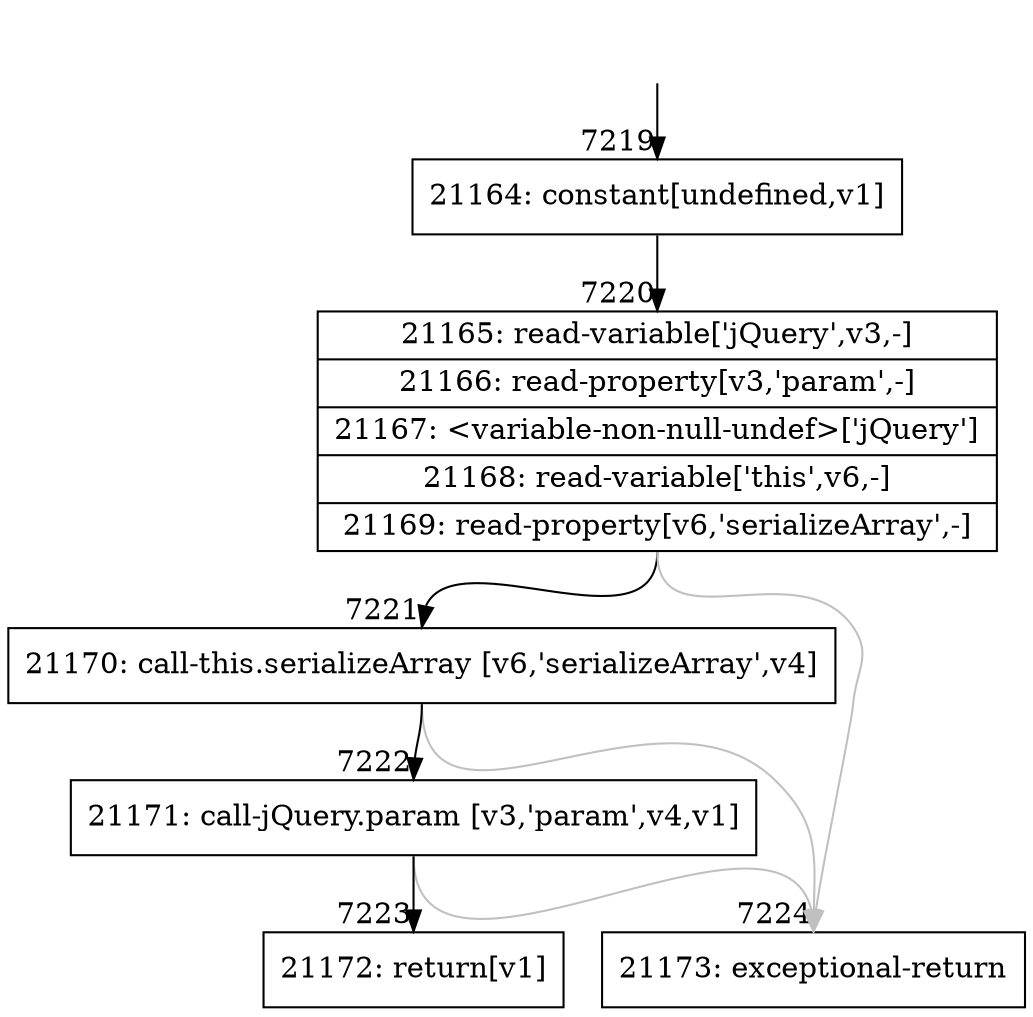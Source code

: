 digraph {
rankdir="TD"
BB_entry453[shape=none,label=""];
BB_entry453 -> BB7219 [tailport=s, headport=n, headlabel="    7219"]
BB7219 [shape=record label="{21164: constant[undefined,v1]}" ] 
BB7219 -> BB7220 [tailport=s, headport=n, headlabel="      7220"]
BB7220 [shape=record label="{21165: read-variable['jQuery',v3,-]|21166: read-property[v3,'param',-]|21167: \<variable-non-null-undef\>['jQuery']|21168: read-variable['this',v6,-]|21169: read-property[v6,'serializeArray',-]}" ] 
BB7220 -> BB7221 [tailport=s, headport=n, headlabel="      7221"]
BB7220 -> BB7224 [tailport=s, headport=n, color=gray, headlabel="      7224"]
BB7221 [shape=record label="{21170: call-this.serializeArray [v6,'serializeArray',v4]}" ] 
BB7221 -> BB7222 [tailport=s, headport=n, headlabel="      7222"]
BB7221 -> BB7224 [tailport=s, headport=n, color=gray]
BB7222 [shape=record label="{21171: call-jQuery.param [v3,'param',v4,v1]}" ] 
BB7222 -> BB7223 [tailport=s, headport=n, headlabel="      7223"]
BB7222 -> BB7224 [tailport=s, headport=n, color=gray]
BB7223 [shape=record label="{21172: return[v1]}" ] 
BB7224 [shape=record label="{21173: exceptional-return}" ] 
//#$~ 7304
}
